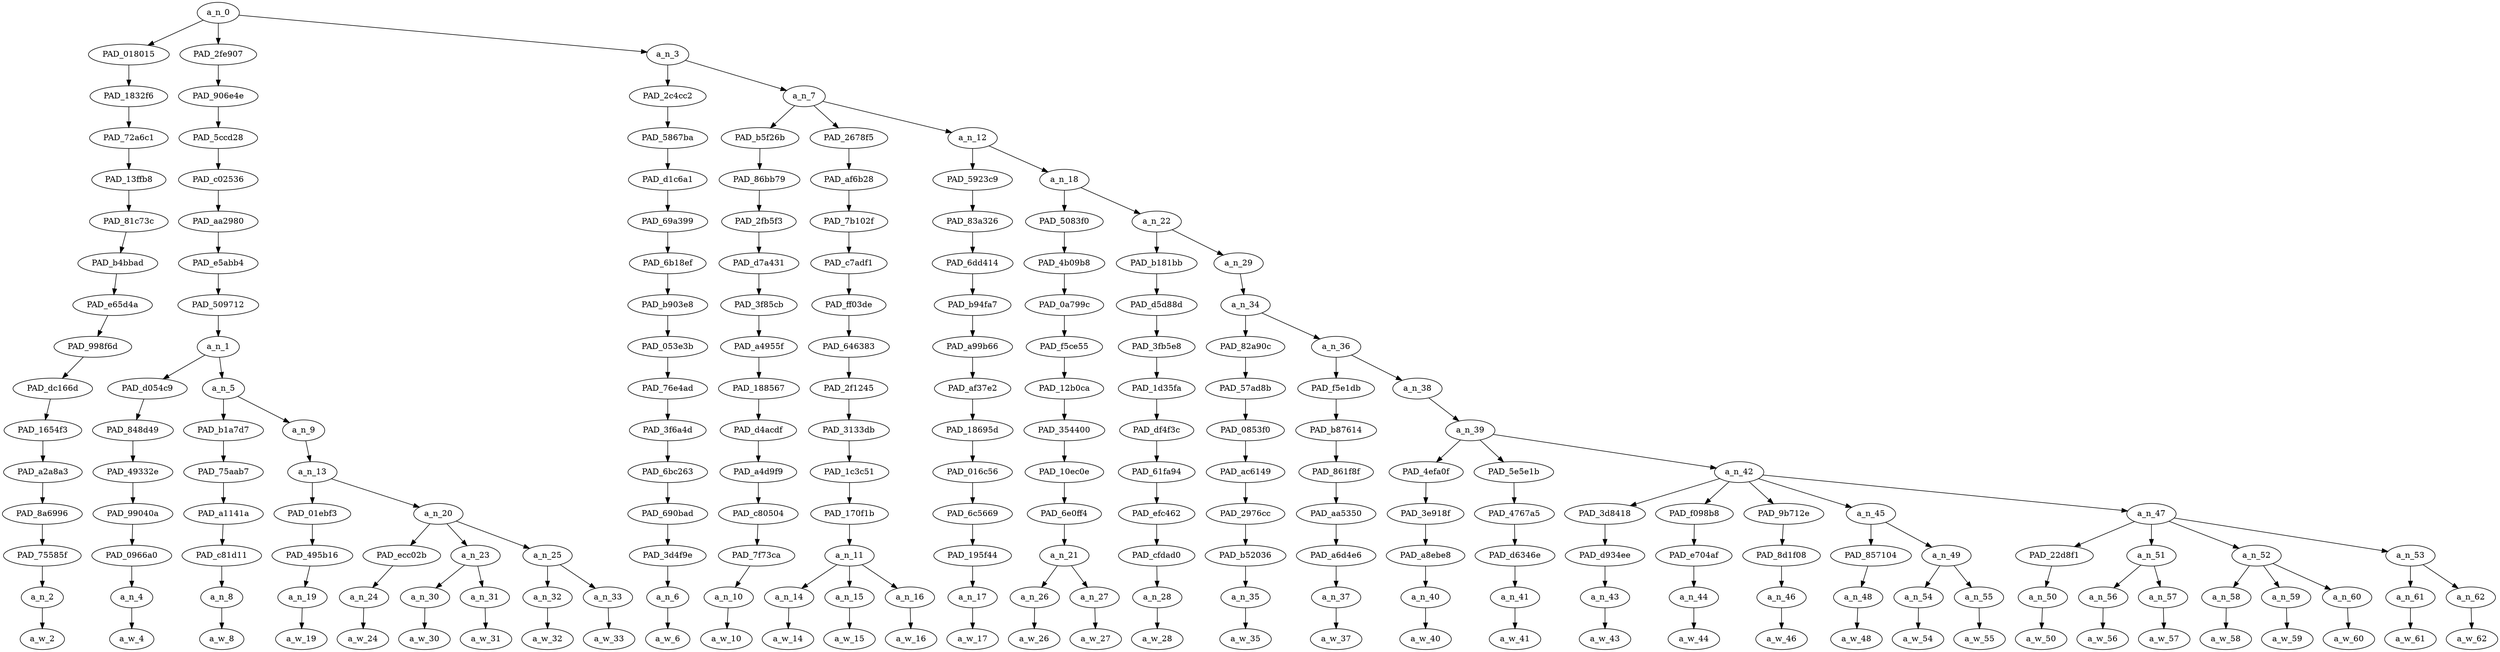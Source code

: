 strict digraph "" {
	a_n_0	[div_dir=1,
		index=0,
		level=15,
		pos="6.620109953703704,15!",
		text_span="[0, 1, 2, 3, 4, 5, 6, 7, 8, 9, 10, 11, 12, 13, 14, 15, 16, 17, 18, 19, 20, 21, 22, 23, 24, 25, 26, 27, 28, 29, 30, 31, 32, 33, 34, \
35]",
		value=1.00000001];
	PAD_018015	[div_dir=1,
		index=1,
		level=14,
		pos="8.0,14!",
		text_span="[8]",
		value=0.01483211];
	a_n_0 -> PAD_018015;
	PAD_2fe907	[div_dir=1,
		index=0,
		level=14,
		pos="1.125,14!",
		text_span="[0, 1, 2, 3, 4, 5, 6, 7]",
		value=0.16685561];
	a_n_0 -> PAD_2fe907;
	a_n_3	[div_dir=1,
		index=2,
		level=14,
		pos="10.735329861111111,14!",
		text_span="[9, 10, 11, 12, 13, 14, 15, 16, 17, 18, 19, 20, 21, 22, 23, 24, 25, 26, 27, 28, 29, 30, 31, 32, 33, 34, 35]",
		value=0.81768045];
	a_n_0 -> a_n_3;
	PAD_1832f6	[div_dir=1,
		index=1,
		level=13,
		pos="8.0,13!",
		text_span="[8]",
		value=0.01483211];
	PAD_018015 -> PAD_1832f6;
	PAD_72a6c1	[div_dir=1,
		index=1,
		level=12,
		pos="8.0,12!",
		text_span="[8]",
		value=0.01483211];
	PAD_1832f6 -> PAD_72a6c1;
	PAD_13ffb8	[div_dir=1,
		index=1,
		level=11,
		pos="8.0,11!",
		text_span="[8]",
		value=0.01483211];
	PAD_72a6c1 -> PAD_13ffb8;
	PAD_81c73c	[div_dir=1,
		index=1,
		level=10,
		pos="8.0,10!",
		text_span="[8]",
		value=0.01483211];
	PAD_13ffb8 -> PAD_81c73c;
	PAD_b4bbad	[div_dir=1,
		index=1,
		level=9,
		pos="8.0,9!",
		text_span="[8]",
		value=0.01483211];
	PAD_81c73c -> PAD_b4bbad;
	PAD_e65d4a	[div_dir=1,
		index=1,
		level=8,
		pos="8.0,8!",
		text_span="[8]",
		value=0.01483211];
	PAD_b4bbad -> PAD_e65d4a;
	PAD_998f6d	[div_dir=1,
		index=1,
		level=7,
		pos="8.0,7!",
		text_span="[8]",
		value=0.01483211];
	PAD_e65d4a -> PAD_998f6d;
	PAD_dc166d	[div_dir=1,
		index=2,
		level=6,
		pos="8.0,6!",
		text_span="[8]",
		value=0.01483211];
	PAD_998f6d -> PAD_dc166d;
	PAD_1654f3	[div_dir=1,
		index=3,
		level=5,
		pos="8.0,5!",
		text_span="[8]",
		value=0.01483211];
	PAD_dc166d -> PAD_1654f3;
	PAD_a2a8a3	[div_dir=1,
		index=3,
		level=4,
		pos="8.0,4!",
		text_span="[8]",
		value=0.01483211];
	PAD_1654f3 -> PAD_a2a8a3;
	PAD_8a6996	[div_dir=1,
		index=4,
		level=3,
		pos="8.0,3!",
		text_span="[8]",
		value=0.01483211];
	PAD_a2a8a3 -> PAD_8a6996;
	PAD_75585f	[div_dir=1,
		index=6,
		level=2,
		pos="8.0,2!",
		text_span="[8]",
		value=0.01483211];
	PAD_8a6996 -> PAD_75585f;
	a_n_2	[div_dir=1,
		index=8,
		level=1,
		pos="8.0,1!",
		text_span="[8]",
		value=0.01483211];
	PAD_75585f -> a_n_2;
	a_w_2	[div_dir=0,
		index=8,
		level=0,
		pos="8,0!",
		text_span="[8]",
		value=and1];
	a_n_2 -> a_w_2;
	PAD_906e4e	[div_dir=1,
		index=0,
		level=13,
		pos="1.125,13!",
		text_span="[0, 1, 2, 3, 4, 5, 6, 7]",
		value=0.16685561];
	PAD_2fe907 -> PAD_906e4e;
	PAD_5ccd28	[div_dir=1,
		index=0,
		level=12,
		pos="1.125,12!",
		text_span="[0, 1, 2, 3, 4, 5, 6, 7]",
		value=0.16685561];
	PAD_906e4e -> PAD_5ccd28;
	PAD_c02536	[div_dir=1,
		index=0,
		level=11,
		pos="1.125,11!",
		text_span="[0, 1, 2, 3, 4, 5, 6, 7]",
		value=0.16685561];
	PAD_5ccd28 -> PAD_c02536;
	PAD_aa2980	[div_dir=1,
		index=0,
		level=10,
		pos="1.125,10!",
		text_span="[0, 1, 2, 3, 4, 5, 6, 7]",
		value=0.16685561];
	PAD_c02536 -> PAD_aa2980;
	PAD_e5abb4	[div_dir=1,
		index=0,
		level=9,
		pos="1.125,9!",
		text_span="[0, 1, 2, 3, 4, 5, 6, 7]",
		value=0.16685561];
	PAD_aa2980 -> PAD_e5abb4;
	PAD_509712	[div_dir=1,
		index=0,
		level=8,
		pos="1.125,8!",
		text_span="[0, 1, 2, 3, 4, 5, 6, 7]",
		value=0.16685561];
	PAD_e5abb4 -> PAD_509712;
	a_n_1	[div_dir=1,
		index=0,
		level=7,
		pos="1.125,7!",
		text_span="[0, 1, 2, 3, 4, 5, 6, 7]",
		value=0.16685561];
	PAD_509712 -> a_n_1;
	PAD_d054c9	[div_dir=1,
		index=0,
		level=6,
		pos="0.0,6!",
		text_span="[0]",
		value=0.02382487];
	a_n_1 -> PAD_d054c9;
	a_n_5	[div_dir=1,
		index=1,
		level=6,
		pos="2.25,6!",
		text_span="[1, 2, 3, 4, 5, 6, 7]",
		value=0.14273531];
	a_n_1 -> a_n_5;
	PAD_848d49	[div_dir=1,
		index=0,
		level=5,
		pos="0.0,5!",
		text_span="[0]",
		value=0.02382487];
	PAD_d054c9 -> PAD_848d49;
	PAD_49332e	[div_dir=1,
		index=0,
		level=4,
		pos="0.0,4!",
		text_span="[0]",
		value=0.02382487];
	PAD_848d49 -> PAD_49332e;
	PAD_99040a	[div_dir=1,
		index=0,
		level=3,
		pos="0.0,3!",
		text_span="[0]",
		value=0.02382487];
	PAD_49332e -> PAD_99040a;
	PAD_0966a0	[div_dir=1,
		index=0,
		level=2,
		pos="0.0,2!",
		text_span="[0]",
		value=0.02382487];
	PAD_99040a -> PAD_0966a0;
	a_n_4	[div_dir=1,
		index=0,
		level=1,
		pos="0.0,1!",
		text_span="[0]",
		value=0.02382487];
	PAD_0966a0 -> a_n_4;
	a_w_4	[div_dir=0,
		index=0,
		level=0,
		pos="0,0!",
		text_span="[0]",
		value=we];
	a_n_4 -> a_w_4;
	PAD_b1a7d7	[div_dir=1,
		index=1,
		level=5,
		pos="1.0,5!",
		text_span="[1]",
		value=0.02129010];
	a_n_5 -> PAD_b1a7d7;
	a_n_9	[div_dir=1,
		index=2,
		level=5,
		pos="3.5,5!",
		text_span="[2, 3, 4, 5, 6, 7]",
		value=0.12122583];
	a_n_5 -> a_n_9;
	PAD_75aab7	[div_dir=1,
		index=1,
		level=4,
		pos="1.0,4!",
		text_span="[1]",
		value=0.02129010];
	PAD_b1a7d7 -> PAD_75aab7;
	PAD_a1141a	[div_dir=1,
		index=1,
		level=3,
		pos="1.0,3!",
		text_span="[1]",
		value=0.02129010];
	PAD_75aab7 -> PAD_a1141a;
	PAD_c81d11	[div_dir=1,
		index=1,
		level=2,
		pos="1.0,2!",
		text_span="[1]",
		value=0.02129010];
	PAD_a1141a -> PAD_c81d11;
	a_n_8	[div_dir=1,
		index=1,
		level=1,
		pos="1.0,1!",
		text_span="[1]",
		value=0.02129010];
	PAD_c81d11 -> a_n_8;
	a_w_8	[div_dir=0,
		index=1,
		level=0,
		pos="1,0!",
		text_span="[1]",
		value=need];
	a_n_8 -> a_w_8;
	a_n_13	[div_dir=1,
		index=2,
		level=4,
		pos="3.5,4!",
		text_span="[2, 3, 4, 5, 6, 7]",
		value=0.12105865];
	a_n_9 -> a_n_13;
	PAD_01ebf3	[div_dir=1,
		index=2,
		level=3,
		pos="2.0,3!",
		text_span="[2]",
		value=0.01622079];
	a_n_13 -> PAD_01ebf3;
	a_n_20	[div_dir=1,
		index=3,
		level=3,
		pos="5.0,3!",
		text_span="[3, 4, 5, 6, 7]",
		value=0.10467068];
	a_n_13 -> a_n_20;
	PAD_495b16	[div_dir=1,
		index=2,
		level=2,
		pos="2.0,2!",
		text_span="[2]",
		value=0.01622079];
	PAD_01ebf3 -> PAD_495b16;
	a_n_19	[div_dir=1,
		index=2,
		level=1,
		pos="2.0,1!",
		text_span="[2]",
		value=0.01622079];
	PAD_495b16 -> a_n_19;
	a_w_19	[div_dir=0,
		index=2,
		level=0,
		pos="2,0!",
		text_span="[2]",
		value=to];
	a_n_19 -> a_w_19;
	PAD_ecc02b	[div_dir=1,
		index=4,
		level=2,
		pos="5.0,2!",
		text_span="[5]",
		value=0.01751857];
	a_n_20 -> PAD_ecc02b;
	a_n_23	[div_dir=1,
		index=3,
		level=2,
		pos="3.5,2!",
		text_span="[3, 4]",
		value=0.03315561];
	a_n_20 -> a_n_23;
	a_n_25	[div_dir=1,
		index=5,
		level=2,
		pos="6.5,2!",
		text_span="[6, 7]",
		value=0.05382480];
	a_n_20 -> a_n_25;
	a_n_24	[div_dir=1,
		index=5,
		level=1,
		pos="5.0,1!",
		text_span="[5]",
		value=0.01751857];
	PAD_ecc02b -> a_n_24;
	a_w_24	[div_dir=0,
		index=5,
		level=0,
		pos="5,0!",
		text_span="[5]",
		value=and];
	a_n_24 -> a_w_24;
	a_n_30	[div_dir=-1,
		index=3,
		level=1,
		pos="3.0,1!",
		text_span="[3]",
		value=0.01475007];
	a_n_23 -> a_n_30;
	a_n_31	[div_dir=1,
		index=4,
		level=1,
		pos="4.0,1!",
		text_span="[4]",
		value=0.01835526];
	a_n_23 -> a_n_31;
	a_w_30	[div_dir=0,
		index=3,
		level=0,
		pos="3,0!",
		text_span="[3]",
		value=go];
	a_n_30 -> a_w_30;
	a_w_31	[div_dir=0,
		index=4,
		level=0,
		pos="4,0!",
		text_span="[4]",
		value=back];
	a_n_31 -> a_w_31;
	a_n_32	[div_dir=1,
		index=6,
		level=1,
		pos="6.0,1!",
		text_span="[6]",
		value=0.03388208];
	a_n_25 -> a_n_32;
	a_n_33	[div_dir=1,
		index=7,
		level=1,
		pos="7.0,1!",
		text_span="[7]",
		value=0.01979232];
	a_n_25 -> a_n_33;
	a_w_32	[div_dir=0,
		index=6,
		level=0,
		pos="6,0!",
		text_span="[6]",
		value=beat];
	a_n_32 -> a_w_32;
	a_w_33	[div_dir=0,
		index=7,
		level=0,
		pos="7,0!",
		text_span="[7]",
		value=them];
	a_n_33 -> a_w_33;
	PAD_2c4cc2	[div_dir=1,
		index=2,
		level=13,
		pos="9.0,13!",
		text_span="[9]",
		value=0.01581005];
	a_n_3 -> PAD_2c4cc2;
	a_n_7	[div_dir=1,
		index=3,
		level=13,
		pos="12.470659722222223,13!",
		text_span="[10, 11, 12, 13, 14, 15, 16, 17, 18, 19, 20, 21, 22, 23, 24, 25, 26, 27, 28, 29, 30, 31, 32, 33, 34, 35]",
		value=0.80131128];
	a_n_3 -> a_n_7;
	PAD_5867ba	[div_dir=1,
		index=2,
		level=12,
		pos="9.0,12!",
		text_span="[9]",
		value=0.01581005];
	PAD_2c4cc2 -> PAD_5867ba;
	PAD_d1c6a1	[div_dir=1,
		index=2,
		level=11,
		pos="9.0,11!",
		text_span="[9]",
		value=0.01581005];
	PAD_5867ba -> PAD_d1c6a1;
	PAD_69a399	[div_dir=1,
		index=2,
		level=10,
		pos="9.0,10!",
		text_span="[9]",
		value=0.01581005];
	PAD_d1c6a1 -> PAD_69a399;
	PAD_6b18ef	[div_dir=1,
		index=2,
		level=9,
		pos="9.0,9!",
		text_span="[9]",
		value=0.01581005];
	PAD_69a399 -> PAD_6b18ef;
	PAD_b903e8	[div_dir=1,
		index=2,
		level=8,
		pos="9.0,8!",
		text_span="[9]",
		value=0.01581005];
	PAD_6b18ef -> PAD_b903e8;
	PAD_053e3b	[div_dir=1,
		index=2,
		level=7,
		pos="9.0,7!",
		text_span="[9]",
		value=0.01581005];
	PAD_b903e8 -> PAD_053e3b;
	PAD_76e4ad	[div_dir=1,
		index=3,
		level=6,
		pos="9.0,6!",
		text_span="[9]",
		value=0.01581005];
	PAD_053e3b -> PAD_76e4ad;
	PAD_3f6a4d	[div_dir=1,
		index=4,
		level=5,
		pos="9.0,5!",
		text_span="[9]",
		value=0.01581005];
	PAD_76e4ad -> PAD_3f6a4d;
	PAD_6bc263	[div_dir=1,
		index=4,
		level=4,
		pos="9.0,4!",
		text_span="[9]",
		value=0.01581005];
	PAD_3f6a4d -> PAD_6bc263;
	PAD_690bad	[div_dir=1,
		index=5,
		level=3,
		pos="9.0,3!",
		text_span="[9]",
		value=0.01581005];
	PAD_6bc263 -> PAD_690bad;
	PAD_3d4f9e	[div_dir=1,
		index=7,
		level=2,
		pos="9.0,2!",
		text_span="[9]",
		value=0.01581005];
	PAD_690bad -> PAD_3d4f9e;
	a_n_6	[div_dir=1,
		index=9,
		level=1,
		pos="9.0,1!",
		text_span="[9]",
		value=0.01581005];
	PAD_3d4f9e -> a_n_6;
	a_w_6	[div_dir=0,
		index=9,
		level=0,
		pos="9,0!",
		text_span="[9]",
		value=i];
	a_n_6 -> a_w_6;
	PAD_b5f26b	[div_dir=1,
		index=3,
		level=12,
		pos="10.0,12!",
		text_span="[10]",
		value=0.02159774];
	a_n_7 -> PAD_b5f26b;
	PAD_2678f5	[div_dir=-1,
		index=4,
		level=12,
		pos="12.0,12!",
		text_span="[11, 12, 13]",
		value=0.04501217];
	a_n_7 -> PAD_2678f5;
	a_n_12	[div_dir=1,
		index=5,
		level=12,
		pos="15.411979166666667,12!",
		text_span="[14, 15, 16, 17, 18, 19, 20, 21, 22, 23, 24, 25, 26, 27, 28, 29, 30, 31, 32, 33, 34, 35]",
		value=0.73415664];
	a_n_7 -> a_n_12;
	PAD_86bb79	[div_dir=1,
		index=3,
		level=11,
		pos="10.0,11!",
		text_span="[10]",
		value=0.02159774];
	PAD_b5f26b -> PAD_86bb79;
	PAD_2fb5f3	[div_dir=1,
		index=3,
		level=10,
		pos="10.0,10!",
		text_span="[10]",
		value=0.02159774];
	PAD_86bb79 -> PAD_2fb5f3;
	PAD_d7a431	[div_dir=1,
		index=3,
		level=9,
		pos="10.0,9!",
		text_span="[10]",
		value=0.02159774];
	PAD_2fb5f3 -> PAD_d7a431;
	PAD_3f85cb	[div_dir=1,
		index=3,
		level=8,
		pos="10.0,8!",
		text_span="[10]",
		value=0.02159774];
	PAD_d7a431 -> PAD_3f85cb;
	PAD_a4955f	[div_dir=1,
		index=3,
		level=7,
		pos="10.0,7!",
		text_span="[10]",
		value=0.02159774];
	PAD_3f85cb -> PAD_a4955f;
	PAD_188567	[div_dir=1,
		index=4,
		level=6,
		pos="10.0,6!",
		text_span="[10]",
		value=0.02159774];
	PAD_a4955f -> PAD_188567;
	PAD_d4acdf	[div_dir=1,
		index=5,
		level=5,
		pos="10.0,5!",
		text_span="[10]",
		value=0.02159774];
	PAD_188567 -> PAD_d4acdf;
	PAD_a4d9f9	[div_dir=1,
		index=5,
		level=4,
		pos="10.0,4!",
		text_span="[10]",
		value=0.02159774];
	PAD_d4acdf -> PAD_a4d9f9;
	PAD_c80504	[div_dir=1,
		index=6,
		level=3,
		pos="10.0,3!",
		text_span="[10]",
		value=0.02159774];
	PAD_a4d9f9 -> PAD_c80504;
	PAD_7f73ca	[div_dir=1,
		index=8,
		level=2,
		pos="10.0,2!",
		text_span="[10]",
		value=0.02159774];
	PAD_c80504 -> PAD_7f73ca;
	a_n_10	[div_dir=1,
		index=10,
		level=1,
		pos="10.0,1!",
		text_span="[10]",
		value=0.02159774];
	PAD_7f73ca -> a_n_10;
	a_w_10	[div_dir=0,
		index=10,
		level=0,
		pos="10,0!",
		text_span="[10]",
		value=mean];
	a_n_10 -> a_w_10;
	PAD_af6b28	[div_dir=-1,
		index=4,
		level=11,
		pos="12.0,11!",
		text_span="[11, 12, 13]",
		value=0.04501217];
	PAD_2678f5 -> PAD_af6b28;
	PAD_7b102f	[div_dir=-1,
		index=4,
		level=10,
		pos="12.0,10!",
		text_span="[11, 12, 13]",
		value=0.04501217];
	PAD_af6b28 -> PAD_7b102f;
	PAD_c7adf1	[div_dir=-1,
		index=4,
		level=9,
		pos="12.0,9!",
		text_span="[11, 12, 13]",
		value=0.04501217];
	PAD_7b102f -> PAD_c7adf1;
	PAD_ff03de	[div_dir=-1,
		index=4,
		level=8,
		pos="12.0,8!",
		text_span="[11, 12, 13]",
		value=0.04501217];
	PAD_c7adf1 -> PAD_ff03de;
	PAD_646383	[div_dir=-1,
		index=4,
		level=7,
		pos="12.0,7!",
		text_span="[11, 12, 13]",
		value=0.04501217];
	PAD_ff03de -> PAD_646383;
	PAD_2f1245	[div_dir=-1,
		index=5,
		level=6,
		pos="12.0,6!",
		text_span="[11, 12, 13]",
		value=0.04501217];
	PAD_646383 -> PAD_2f1245;
	PAD_3133db	[div_dir=-1,
		index=6,
		level=5,
		pos="12.0,5!",
		text_span="[11, 12, 13]",
		value=0.04501217];
	PAD_2f1245 -> PAD_3133db;
	PAD_1c3c51	[div_dir=-1,
		index=6,
		level=4,
		pos="12.0,4!",
		text_span="[11, 12, 13]",
		value=0.04501217];
	PAD_3133db -> PAD_1c3c51;
	PAD_170f1b	[div_dir=-1,
		index=7,
		level=3,
		pos="12.0,3!",
		text_span="[11, 12, 13]",
		value=0.04501217];
	PAD_1c3c51 -> PAD_170f1b;
	a_n_11	[div_dir=-1,
		index=9,
		level=2,
		pos="12.0,2!",
		text_span="[11, 12, 13]",
		value=0.04501217];
	PAD_170f1b -> a_n_11;
	a_n_14	[div_dir=1,
		index=11,
		level=1,
		pos="11.0,1!",
		text_span="[11]",
		value=0.01641918];
	a_n_11 -> a_n_14;
	a_n_15	[div_dir=-1,
		index=12,
		level=1,
		pos="12.0,1!",
		text_span="[12]",
		value=0.01279235];
	a_n_11 -> a_n_15;
	a_n_16	[div_dir=1,
		index=13,
		level=1,
		pos="13.0,1!",
		text_span="[13]",
		value=0.01579022];
	a_n_11 -> a_n_16;
	a_w_14	[div_dir=0,
		index=11,
		level=0,
		pos="11,0!",
		text_span="[11]",
		value=hard];
	a_n_14 -> a_w_14;
	a_w_15	[div_dir=0,
		index=12,
		level=0,
		pos="12,0!",
		text_span="[12]",
		value=so];
	a_n_15 -> a_w_15;
	a_w_16	[div_dir=0,
		index=13,
		level=0,
		pos="13,0!",
		text_span="[13]",
		value=hard1];
	a_n_16 -> a_w_16;
	PAD_5923c9	[div_dir=-1,
		index=5,
		level=11,
		pos="14.0,11!",
		text_span="[14]",
		value=0.01526057];
	a_n_12 -> PAD_5923c9;
	a_n_18	[div_dir=1,
		index=6,
		level=11,
		pos="16.823958333333334,11!",
		text_span="[15, 16, 17, 18, 19, 20, 21, 22, 23, 24, 25, 26, 27, 28, 29, 30, 31, 32, 33, 34, 35]",
		value=0.71833212];
	a_n_12 -> a_n_18;
	PAD_83a326	[div_dir=-1,
		index=5,
		level=10,
		pos="14.0,10!",
		text_span="[14]",
		value=0.01526057];
	PAD_5923c9 -> PAD_83a326;
	PAD_6dd414	[div_dir=-1,
		index=5,
		level=9,
		pos="14.0,9!",
		text_span="[14]",
		value=0.01526057];
	PAD_83a326 -> PAD_6dd414;
	PAD_b94fa7	[div_dir=-1,
		index=5,
		level=8,
		pos="14.0,8!",
		text_span="[14]",
		value=0.01526057];
	PAD_6dd414 -> PAD_b94fa7;
	PAD_a99b66	[div_dir=-1,
		index=5,
		level=7,
		pos="14.0,7!",
		text_span="[14]",
		value=0.01526057];
	PAD_b94fa7 -> PAD_a99b66;
	PAD_af37e2	[div_dir=-1,
		index=6,
		level=6,
		pos="14.0,6!",
		text_span="[14]",
		value=0.01526057];
	PAD_a99b66 -> PAD_af37e2;
	PAD_18695d	[div_dir=-1,
		index=7,
		level=5,
		pos="14.0,5!",
		text_span="[14]",
		value=0.01526057];
	PAD_af37e2 -> PAD_18695d;
	PAD_016c56	[div_dir=-1,
		index=7,
		level=4,
		pos="14.0,4!",
		text_span="[14]",
		value=0.01526057];
	PAD_18695d -> PAD_016c56;
	PAD_6c5669	[div_dir=-1,
		index=8,
		level=3,
		pos="14.0,3!",
		text_span="[14]",
		value=0.01526057];
	PAD_016c56 -> PAD_6c5669;
	PAD_195f44	[div_dir=-1,
		index=10,
		level=2,
		pos="14.0,2!",
		text_span="[14]",
		value=0.01526057];
	PAD_6c5669 -> PAD_195f44;
	a_n_17	[div_dir=-1,
		index=14,
		level=1,
		pos="14.0,1!",
		text_span="[14]",
		value=0.01526057];
	PAD_195f44 -> a_n_17;
	a_w_17	[div_dir=0,
		index=14,
		level=0,
		pos="14,0!",
		text_span="[14]",
		value=that];
	a_n_17 -> a_w_17;
	PAD_5083f0	[div_dir=1,
		index=6,
		level=10,
		pos="15.5,10!",
		text_span="[15, 16]",
		value=0.24078868];
	a_n_18 -> PAD_5083f0;
	a_n_22	[div_dir=1,
		index=7,
		level=10,
		pos="18.147916666666667,10!",
		text_span="[17, 18, 19, 20, 21, 22, 23, 24, 25, 26, 27, 28, 29, 30, 31, 32, 33, 34, 35]",
		value=0.47696547];
	a_n_18 -> a_n_22;
	PAD_4b09b8	[div_dir=1,
		index=6,
		level=9,
		pos="15.5,9!",
		text_span="[15, 16]",
		value=0.24078868];
	PAD_5083f0 -> PAD_4b09b8;
	PAD_0a799c	[div_dir=1,
		index=6,
		level=8,
		pos="15.5,8!",
		text_span="[15, 16]",
		value=0.24078868];
	PAD_4b09b8 -> PAD_0a799c;
	PAD_f5ce55	[div_dir=1,
		index=6,
		level=7,
		pos="15.5,7!",
		text_span="[15, 16]",
		value=0.24078868];
	PAD_0a799c -> PAD_f5ce55;
	PAD_12b0ca	[div_dir=1,
		index=7,
		level=6,
		pos="15.5,6!",
		text_span="[15, 16]",
		value=0.24078868];
	PAD_f5ce55 -> PAD_12b0ca;
	PAD_354400	[div_dir=1,
		index=8,
		level=5,
		pos="15.5,5!",
		text_span="[15, 16]",
		value=0.24078868];
	PAD_12b0ca -> PAD_354400;
	PAD_10ec0e	[div_dir=1,
		index=8,
		level=4,
		pos="15.5,4!",
		text_span="[15, 16]",
		value=0.24078868];
	PAD_354400 -> PAD_10ec0e;
	PAD_6e0ff4	[div_dir=1,
		index=9,
		level=3,
		pos="15.5,3!",
		text_span="[15, 16]",
		value=0.24078868];
	PAD_10ec0e -> PAD_6e0ff4;
	a_n_21	[div_dir=1,
		index=11,
		level=2,
		pos="15.5,2!",
		text_span="[15, 16]",
		value=0.24078868];
	PAD_6e0ff4 -> a_n_21;
	a_n_26	[div_dir=-1,
		index=15,
		level=1,
		pos="15.0,1!",
		text_span="[15]",
		value=0.02626641];
	a_n_21 -> a_n_26;
	a_n_27	[div_dir=1,
		index=16,
		level=1,
		pos="16.0,1!",
		text_span="[16]",
		value=0.21364843];
	a_n_21 -> a_n_27;
	a_w_26	[div_dir=0,
		index=15,
		level=0,
		pos="15,0!",
		text_span="[15]",
		value=the];
	a_n_26 -> a_w_26;
	a_w_27	[div_dir=0,
		index=16,
		level=0,
		pos="16,0!",
		text_span="[16]",
		value=muzzies];
	a_n_27 -> a_w_27;
	PAD_b181bb	[div_dir=-1,
		index=7,
		level=9,
		pos="17.0,9!",
		text_span="[17]",
		value=0.02178119];
	a_n_22 -> PAD_b181bb;
	a_n_29	[div_dir=1,
		index=8,
		level=9,
		pos="19.295833333333334,9!",
		text_span="[18, 19, 20, 21, 22, 23, 24, 25, 26, 27, 28, 29, 30, 31, 32, 33, 34, 35]",
		value=0.45495233];
	a_n_22 -> a_n_29;
	PAD_d5d88d	[div_dir=-1,
		index=7,
		level=8,
		pos="17.0,8!",
		text_span="[17]",
		value=0.02178119];
	PAD_b181bb -> PAD_d5d88d;
	PAD_3fb5e8	[div_dir=-1,
		index=7,
		level=7,
		pos="17.0,7!",
		text_span="[17]",
		value=0.02178119];
	PAD_d5d88d -> PAD_3fb5e8;
	PAD_1d35fa	[div_dir=-1,
		index=8,
		level=6,
		pos="17.0,6!",
		text_span="[17]",
		value=0.02178119];
	PAD_3fb5e8 -> PAD_1d35fa;
	PAD_df4f3c	[div_dir=-1,
		index=9,
		level=5,
		pos="17.0,5!",
		text_span="[17]",
		value=0.02178119];
	PAD_1d35fa -> PAD_df4f3c;
	PAD_61fa94	[div_dir=-1,
		index=9,
		level=4,
		pos="17.0,4!",
		text_span="[17]",
		value=0.02178119];
	PAD_df4f3c -> PAD_61fa94;
	PAD_efc462	[div_dir=-1,
		index=10,
		level=3,
		pos="17.0,3!",
		text_span="[17]",
		value=0.02178119];
	PAD_61fa94 -> PAD_efc462;
	PAD_cfdad0	[div_dir=-1,
		index=12,
		level=2,
		pos="17.0,2!",
		text_span="[17]",
		value=0.02178119];
	PAD_efc462 -> PAD_cfdad0;
	a_n_28	[div_dir=-1,
		index=17,
		level=1,
		pos="17.0,1!",
		text_span="[17]",
		value=0.02178119];
	PAD_cfdad0 -> a_n_28;
	a_w_28	[div_dir=0,
		index=17,
		level=0,
		pos="17,0!",
		text_span="[17]",
		value=are];
	a_n_28 -> a_w_28;
	a_n_34	[div_dir=1,
		index=8,
		level=8,
		pos="19.295833333333334,8!",
		text_span="[18, 19, 20, 21, 22, 23, 24, 25, 26, 27, 28, 29, 30, 31, 32, 33, 34, 35]",
		value=0.45470544];
	a_n_29 -> a_n_34;
	PAD_82a90c	[div_dir=1,
		index=8,
		level=7,
		pos="18.0,7!",
		text_span="[18]",
		value=0.01624476];
	a_n_34 -> PAD_82a90c;
	a_n_36	[div_dir=1,
		index=9,
		level=7,
		pos="20.59166666666667,7!",
		text_span="[19, 20, 21, 22, 23, 24, 25, 26, 27, 28, 29, 30, 31, 32, 33, 34, 35]",
		value=0.43821379];
	a_n_34 -> a_n_36;
	PAD_57ad8b	[div_dir=1,
		index=9,
		level=6,
		pos="18.0,6!",
		text_span="[18]",
		value=0.01624476];
	PAD_82a90c -> PAD_57ad8b;
	PAD_0853f0	[div_dir=1,
		index=10,
		level=5,
		pos="18.0,5!",
		text_span="[18]",
		value=0.01624476];
	PAD_57ad8b -> PAD_0853f0;
	PAD_ac6149	[div_dir=1,
		index=10,
		level=4,
		pos="18.0,4!",
		text_span="[18]",
		value=0.01624476];
	PAD_0853f0 -> PAD_ac6149;
	PAD_2976cc	[div_dir=1,
		index=11,
		level=3,
		pos="18.0,3!",
		text_span="[18]",
		value=0.01624476];
	PAD_ac6149 -> PAD_2976cc;
	PAD_b52036	[div_dir=1,
		index=13,
		level=2,
		pos="18.0,2!",
		text_span="[18]",
		value=0.01624476];
	PAD_2976cc -> PAD_b52036;
	a_n_35	[div_dir=1,
		index=18,
		level=1,
		pos="18.0,1!",
		text_span="[18]",
		value=0.01624476];
	PAD_b52036 -> a_n_35;
	a_w_35	[div_dir=0,
		index=18,
		level=0,
		pos="18,0!",
		text_span="[18]",
		value=to1];
	a_n_35 -> a_w_35;
	PAD_f5e1db	[div_dir=1,
		index=10,
		level=6,
		pos="19.0,6!",
		text_span="[19]",
		value=0.02091568];
	a_n_36 -> PAD_f5e1db;
	a_n_38	[div_dir=1,
		index=11,
		level=6,
		pos="22.183333333333334,6!",
		text_span="[20, 21, 22, 23, 24, 25, 26, 27, 28, 29, 30, 31, 32, 33, 34, 35]",
		value=0.41704439];
	a_n_36 -> a_n_38;
	PAD_b87614	[div_dir=1,
		index=11,
		level=5,
		pos="19.0,5!",
		text_span="[19]",
		value=0.02091568];
	PAD_f5e1db -> PAD_b87614;
	PAD_861f8f	[div_dir=1,
		index=11,
		level=4,
		pos="19.0,4!",
		text_span="[19]",
		value=0.02091568];
	PAD_b87614 -> PAD_861f8f;
	PAD_aa5350	[div_dir=1,
		index=12,
		level=3,
		pos="19.0,3!",
		text_span="[19]",
		value=0.02091568];
	PAD_861f8f -> PAD_aa5350;
	PAD_a6d4e6	[div_dir=1,
		index=14,
		level=2,
		pos="19.0,2!",
		text_span="[19]",
		value=0.02091568];
	PAD_aa5350 -> PAD_a6d4e6;
	a_n_37	[div_dir=1,
		index=19,
		level=1,
		pos="19.0,1!",
		text_span="[19]",
		value=0.02091568];
	PAD_a6d4e6 -> a_n_37;
	a_w_37	[div_dir=0,
		index=19,
		level=0,
		pos="19,0!",
		text_span="[19]",
		value=scared];
	a_n_37 -> a_w_37;
	a_n_39	[div_dir=1,
		index=12,
		level=5,
		pos="22.183333333333334,5!",
		text_span="[20, 21, 22, 23, 24, 25, 26, 27, 28, 29, 30, 31, 32, 33, 34, 35]",
		value=0.41678688];
	a_n_38 -> a_n_39;
	PAD_4efa0f	[div_dir=1,
		index=12,
		level=4,
		pos="20.0,4!",
		text_span="[20]",
		value=0.01413964];
	a_n_39 -> PAD_4efa0f;
	PAD_5e5e1b	[div_dir=1,
		index=13,
		level=4,
		pos="21.0,4!",
		text_span="[21]",
		value=0.01542627];
	a_n_39 -> PAD_5e5e1b;
	a_n_42	[div_dir=1,
		index=14,
		level=4,
		pos="25.55,4!",
		text_span="[22, 23, 24, 25, 26, 27, 28, 29, 30, 31, 32, 33, 34, 35]",
		value=0.38696346];
	a_n_39 -> a_n_42;
	PAD_3e918f	[div_dir=1,
		index=13,
		level=3,
		pos="20.0,3!",
		text_span="[20]",
		value=0.01413964];
	PAD_4efa0f -> PAD_3e918f;
	PAD_a8ebe8	[div_dir=1,
		index=15,
		level=2,
		pos="20.0,2!",
		text_span="[20]",
		value=0.01413964];
	PAD_3e918f -> PAD_a8ebe8;
	a_n_40	[div_dir=1,
		index=20,
		level=1,
		pos="20.0,1!",
		text_span="[20]",
		value=0.01413964];
	PAD_a8ebe8 -> a_n_40;
	a_w_40	[div_dir=0,
		index=20,
		level=0,
		pos="20,0!",
		text_span="[20]",
		value=to2];
	a_n_40 -> a_w_40;
	PAD_4767a5	[div_dir=1,
		index=14,
		level=3,
		pos="21.0,3!",
		text_span="[21]",
		value=0.01542627];
	PAD_5e5e1b -> PAD_4767a5;
	PAD_d6346e	[div_dir=1,
		index=16,
		level=2,
		pos="21.0,2!",
		text_span="[21]",
		value=0.01542627];
	PAD_4767a5 -> PAD_d6346e;
	a_n_41	[div_dir=1,
		index=21,
		level=1,
		pos="21.0,1!",
		text_span="[21]",
		value=0.01542627];
	PAD_d6346e -> a_n_41;
	a_w_41	[div_dir=0,
		index=21,
		level=0,
		pos="21,0!",
		text_span="[21]",
		value=ever];
	a_n_41 -> a_w_41;
	PAD_3d8418	[div_dir=1,
		index=15,
		level=3,
		pos="22.0,3!",
		text_span="[22]",
		value=0.01806531];
	a_n_42 -> PAD_3d8418;
	PAD_f098b8	[div_dir=1,
		index=16,
		level=3,
		pos="23.0,3!",
		text_span="[23]",
		value=0.01612474];
	a_n_42 -> PAD_f098b8;
	PAD_9b712e	[div_dir=1,
		index=18,
		level=3,
		pos="27.0,3!",
		text_span="[27]",
		value=0.01833058];
	a_n_42 -> PAD_9b712e;
	a_n_45	[div_dir=1,
		index=17,
		level=3,
		pos="24.75,3!",
		text_span="[24, 25, 26]",
		value=0.05254444];
	a_n_42 -> a_n_45;
	a_n_47	[div_dir=1,
		index=19,
		level=3,
		pos="31.0,3!",
		text_span="[28, 29, 30, 31, 32, 33, 34, 35]",
		value=0.28164962];
	a_n_42 -> a_n_47;
	PAD_d934ee	[div_dir=1,
		index=17,
		level=2,
		pos="22.0,2!",
		text_span="[22]",
		value=0.01806531];
	PAD_3d8418 -> PAD_d934ee;
	a_n_43	[div_dir=1,
		index=22,
		level=1,
		pos="22.0,1!",
		text_span="[22]",
		value=0.01806531];
	PAD_d934ee -> a_n_43;
	a_w_43	[div_dir=0,
		index=22,
		level=0,
		pos="22,0!",
		text_span="[22]",
		value=step];
	a_n_43 -> a_w_43;
	PAD_e704af	[div_dir=1,
		index=18,
		level=2,
		pos="23.0,2!",
		text_span="[23]",
		value=0.01612474];
	PAD_f098b8 -> PAD_e704af;
	a_n_44	[div_dir=1,
		index=23,
		level=1,
		pos="23.0,1!",
		text_span="[23]",
		value=0.01612474];
	PAD_e704af -> a_n_44;
	a_w_44	[div_dir=0,
		index=23,
		level=0,
		pos="23,0!",
		text_span="[23]",
		value=up];
	a_n_44 -> a_w_44;
	PAD_8d1f08	[div_dir=1,
		index=21,
		level=2,
		pos="27.0,2!",
		text_span="[27]",
		value=0.01833058];
	PAD_9b712e -> PAD_8d1f08;
	a_n_46	[div_dir=1,
		index=27,
		level=1,
		pos="27.0,1!",
		text_span="[27]",
		value=0.01833058];
	PAD_8d1f08 -> a_n_46;
	a_w_46	[div_dir=0,
		index=27,
		level=0,
		pos="27,0!",
		text_span="[27]",
		value=again];
	a_n_46 -> a_w_46;
	PAD_857104	[div_dir=1,
		index=19,
		level=2,
		pos="24.0,2!",
		text_span="[24]",
		value=0.01586561];
	a_n_45 -> PAD_857104;
	a_n_49	[div_dir=1,
		index=20,
		level=2,
		pos="25.5,2!",
		text_span="[25, 26]",
		value=0.03660440];
	a_n_45 -> a_n_49;
	a_n_48	[div_dir=1,
		index=24,
		level=1,
		pos="24.0,1!",
		text_span="[24]",
		value=0.01586561];
	PAD_857104 -> a_n_48;
	a_w_48	[div_dir=0,
		index=24,
		level=0,
		pos="24,0!",
		text_span="[24]",
		value=in];
	a_n_48 -> a_w_48;
	a_n_54	[div_dir=1,
		index=25,
		level=1,
		pos="25.0,1!",
		text_span="[25]",
		value=0.01704928];
	a_n_49 -> a_n_54;
	a_n_55	[div_dir=-1,
		index=26,
		level=1,
		pos="26.0,1!",
		text_span="[26]",
		value=0.01950028];
	a_n_49 -> a_n_55;
	a_w_54	[div_dir=0,
		index=25,
		level=0,
		pos="25,0!",
		text_span="[25]",
		value=the1];
	a_n_54 -> a_w_54;
	a_w_55	[div_dir=0,
		index=26,
		level=0,
		pos="26,0!",
		text_span="[26]",
		value=world];
	a_n_55 -> a_w_55;
	PAD_22d8f1	[div_dir=1,
		index=22,
		level=2,
		pos="28.0,2!",
		text_span="[28]",
		value=0.02775457];
	a_n_47 -> PAD_22d8f1;
	a_n_51	[div_dir=1,
		index=23,
		level=2,
		pos="29.5,2!",
		text_span="[29, 30]",
		value=0.05014164];
	a_n_47 -> a_n_51;
	a_n_52	[div_dir=-1,
		index=24,
		level=2,
		pos="32.0,2!",
		text_span="[31, 32, 33]",
		value=0.07762843];
	a_n_47 -> a_n_52;
	a_n_53	[div_dir=1,
		index=25,
		level=2,
		pos="34.5,2!",
		text_span="[34, 35]",
		value=0.12589571];
	a_n_47 -> a_n_53;
	a_n_50	[div_dir=1,
		index=28,
		level=1,
		pos="28.0,1!",
		text_span="[28]",
		value=0.02775457];
	PAD_22d8f1 -> a_n_50;
	a_w_50	[div_dir=0,
		index=28,
		level=0,
		pos="28,0!",
		text_span="[28]",
		value=crush];
	a_n_50 -> a_w_50;
	a_n_56	[div_dir=1,
		index=29,
		level=1,
		pos="29.0,1!",
		text_span="[29]",
		value=0.02490559];
	a_n_51 -> a_n_56;
	a_n_57	[div_dir=-1,
		index=30,
		level=1,
		pos="30.0,1!",
		text_span="[30]",
		value=0.02515058];
	a_n_51 -> a_n_57;
	a_w_56	[div_dir=0,
		index=29,
		level=0,
		pos="29,0!",
		text_span="[29]",
		value=their];
	a_n_56 -> a_w_56;
	a_w_57	[div_dir=0,
		index=30,
		level=0,
		pos="30,0!",
		text_span="[30]",
		value=spirits];
	a_n_57 -> a_w_57;
	a_n_58	[div_dir=1,
		index=31,
		level=1,
		pos="31.0,1!",
		text_span="[31]",
		value=0.02198282];
	a_n_52 -> a_n_58;
	a_n_59	[div_dir=-1,
		index=32,
		level=1,
		pos="32.0,1!",
		text_span="[32]",
		value=0.02723685];
	a_n_52 -> a_n_59;
	a_n_60	[div_dir=1,
		index=33,
		level=1,
		pos="33.0,1!",
		text_span="[33]",
		value=0.02838856];
	a_n_52 -> a_n_60;
	a_w_58	[div_dir=0,
		index=31,
		level=0,
		pos="31,0!",
		text_span="[31]",
		value=now];
	a_n_58 -> a_w_58;
	a_w_59	[div_dir=0,
		index=32,
		level=0,
		pos="32,0!",
		text_span="[32]",
		value=and2];
	a_n_59 -> a_w_59;
	a_w_60	[div_dir=0,
		index=33,
		level=0,
		pos="33,0!",
		text_span="[33]",
		value=brutally];
	a_n_60 -> a_w_60;
	a_n_61	[div_dir=1,
		index=34,
		level=1,
		pos="34.0,1!",
		text_span="[34]",
		value=0.08878259];
	a_n_53 -> a_n_61;
	a_n_62	[div_dir=1,
		index=35,
		level=1,
		pos="35.0,1!",
		text_span="[35]",
		value=0.03685531];
	a_n_53 -> a_n_62;
	a_w_61	[div_dir=0,
		index=34,
		level=0,
		pos="34,0!",
		text_span="[34]",
		value=at];
	a_n_61 -> a_w_61;
	a_w_62	[div_dir=0,
		index=35,
		level=0,
		pos="35,0!",
		text_span="[35]",
		value=that1];
	a_n_62 -> a_w_62;
}
